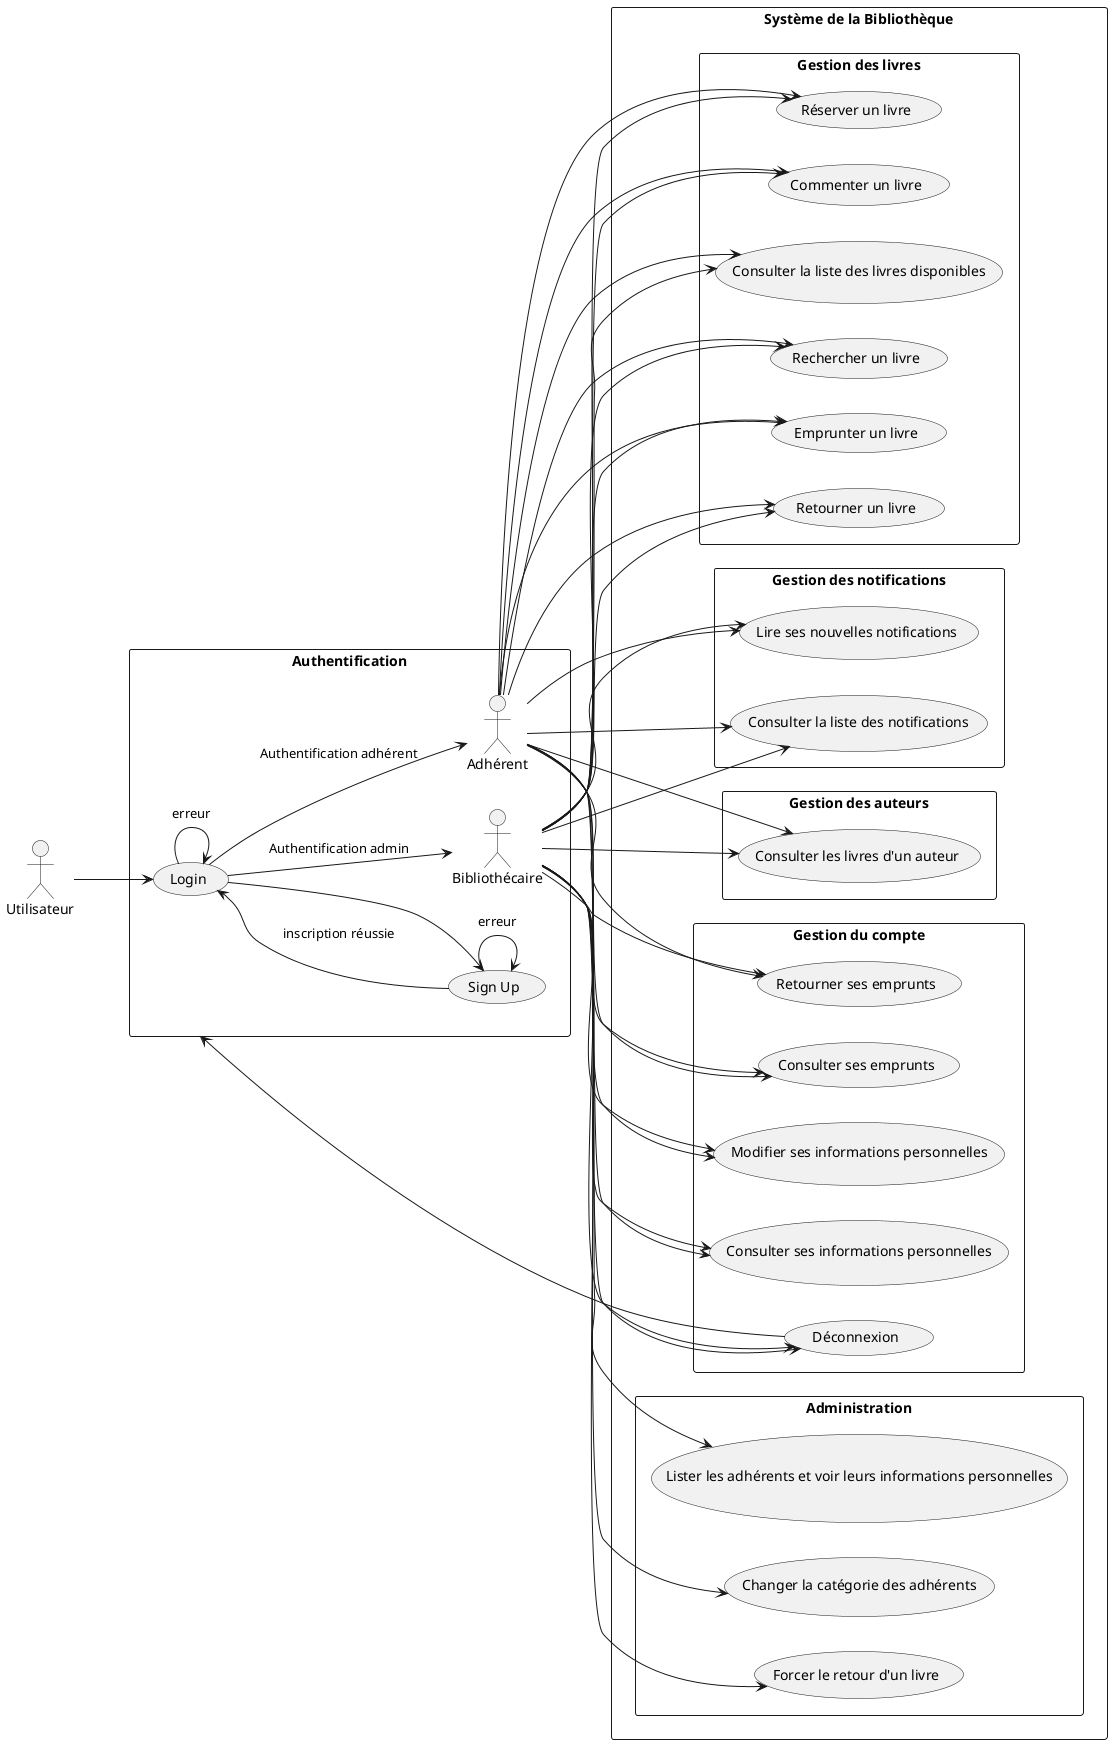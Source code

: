 @startuml

left to right direction

actor Utilisateur as User

rectangle "Authentification" {
    User--> (Login)
    (Login)-->(Login): erreur
    (Login)-->(Sign Up)
    (Sign Up)-->(Sign Up): erreur
    (Sign Up)-->(Login): inscription réussie
    (Login)-->"Adhérent": Authentification adhérent
    (Login)-->"Bibliothécaire": Authentification admin
}

rectangle "Système de la Bibliothèque" {
    rectangle "Gestion des livres" {
        "Adhérent" --> (Consulter la liste des livres disponibles)
        "Bibliothécaire" --> (Consulter la liste des livres disponibles)

        "Adhérent" --> (Rechercher un livre)
        "Bibliothécaire" --> (Rechercher un livre)

        "Adhérent" --> (Emprunter un livre)
        "Bibliothécaire" --> (Emprunter un livre)

        "Adhérent" --> (Retourner un livre)
        "Bibliothécaire" --> (Retourner un livre)

        "Adhérent" --> (Réserver un livre)
        "Bibliothécaire" --> (Réserver un livre)

        "Adhérent" --> (Commenter un livre)
        "Bibliothécaire" --> (Commenter un livre)
    }

    rectangle "Gestion des notifications" {
    "Adhérent" --> (Lire ses nouvelles notifications)
    "Bibliothécaire" --> (Lire ses nouvelles notifications)

        "Adhérent" --> (Consulter la liste des notifications)
        "Bibliothécaire" --> (Consulter la liste des notifications)
    }

    rectangle "Gestion des auteurs" {
        "Adhérent" --> (Consulter les livres d'un auteur)
        "Bibliothécaire" --> (Consulter les livres d'un auteur)
    }

    rectangle "Gestion du compte" {
        "Adhérent" --> (Déconnexion)
        "Bibliothécaire" --> (Déconnexion)
        (Déconnexion)--> Authentification

        "Adhérent" --> (Consulter ses informations personnelles)
        "Bibliothécaire" --> (Consulter ses informations personnelles)

        "Adhérent" --> (Modifier ses informations personnelles)
        "Bibliothécaire" --> (Modifier ses informations personnelles)

        "Adhérent" --> (Consulter ses emprunts)
        "Bibliothécaire" --> (Consulter ses emprunts)

        "Adhérent" --> (Retourner ses emprunts)
        "Bibliothécaire" --> (Retourner ses emprunts)
    }

    rectangle "Administration" {
        "Bibliothécaire" --> (Lister les adhérents et voir leurs informations personnelles)
        "Bibliothécaire" --> (Changer la catégorie des adhérents)
        "Bibliothécaire" --> (Forcer le retour d'un livre)
    }
}

@enduml
